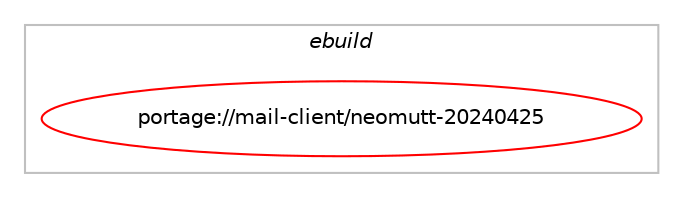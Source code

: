 digraph prolog {

# *************
# Graph options
# *************

newrank=true;
concentrate=true;
compound=true;
graph [rankdir=LR,fontname=Helvetica,fontsize=10,ranksep=1.5];#, ranksep=2.5, nodesep=0.2];
edge  [arrowhead=vee];
node  [fontname=Helvetica,fontsize=10];

# **********
# The ebuild
# **********

subgraph cluster_leftcol {
color=gray;
label=<<i>ebuild</i>>;
id [label="portage://mail-client/neomutt-20240425", color=red, width=4, href="../mail-client/neomutt-20240425.svg"];
}

# ****************
# The dependencies
# ****************

subgraph cluster_midcol {
color=gray;
label=<<i>dependencies</i>>;
subgraph cluster_compile {
fillcolor="#eeeeee";
style=filled;
label=<<i>compile</i>>;
# *** BEGIN UNKNOWN DEPENDENCY TYPE (TODO) ***
# id -> equal(use_conditional_group(positive,autocrypt,portage://mail-client/neomutt-20240425,[package_dependency(portage://mail-client/neomutt-20240425,install,no,dev-db,sqlite,greaterequal,[3,,,3],[],[])]))
# *** END UNKNOWN DEPENDENCY TYPE (TODO) ***

# *** BEGIN UNKNOWN DEPENDENCY TYPE (TODO) ***
# id -> equal(use_conditional_group(positive,berkdb,portage://mail-client/neomutt-20240425,[any_of_group([package_dependency(portage://mail-client/neomutt-20240425,install,no,sys-libs,db,none,[,,],[slot(6.0)],[]),package_dependency(portage://mail-client/neomutt-20240425,install,no,sys-libs,db,none,[,,],[slot(5.3)],[]),package_dependency(portage://mail-client/neomutt-20240425,install,no,sys-libs,db,none,[,,],[slot(4.8)],[])]),package_dependency(portage://mail-client/neomutt-20240425,install,no,sys-libs,db,smaller,[6.3,,,6.3],any_same_slot,[])]))
# *** END UNKNOWN DEPENDENCY TYPE (TODO) ***

# *** BEGIN UNKNOWN DEPENDENCY TYPE (TODO) ***
# id -> equal(use_conditional_group(positive,doc,portage://mail-client/neomutt-20240425,[package_dependency(portage://mail-client/neomutt-20240425,install,no,dev-libs,libxml2,none,[,,],[],[]),package_dependency(portage://mail-client/neomutt-20240425,install,no,dev-libs,libxslt,none,[,,],[],[]),package_dependency(portage://mail-client/neomutt-20240425,install,no,app-text,docbook-xsl-stylesheets,none,[,,],[],[]),any_of_group([package_dependency(portage://mail-client/neomutt-20240425,install,no,www-client,lynx,none,[,,],[],[]),package_dependency(portage://mail-client/neomutt-20240425,install,no,www-client,w3m,none,[,,],[],[]),package_dependency(portage://mail-client/neomutt-20240425,install,no,www-client,elinks,none,[,,],[],[])])]))
# *** END UNKNOWN DEPENDENCY TYPE (TODO) ***

# *** BEGIN UNKNOWN DEPENDENCY TYPE (TODO) ***
# id -> equal(use_conditional_group(positive,gdbm,portage://mail-client/neomutt-20240425,[package_dependency(portage://mail-client/neomutt-20240425,install,no,sys-libs,gdbm,none,[,,],any_same_slot,[])]))
# *** END UNKNOWN DEPENDENCY TYPE (TODO) ***

# *** BEGIN UNKNOWN DEPENDENCY TYPE (TODO) ***
# id -> equal(use_conditional_group(positive,gnutls,portage://mail-client/neomutt-20240425,[package_dependency(portage://mail-client/neomutt-20240425,install,no,net-libs,gnutls,greaterequal,[1.0.17,,,1.0.17],any_same_slot,[])]))
# *** END UNKNOWN DEPENDENCY TYPE (TODO) ***

# *** BEGIN UNKNOWN DEPENDENCY TYPE (TODO) ***
# id -> equal(use_conditional_group(positive,gpgme,portage://mail-client/neomutt-20240425,[package_dependency(portage://mail-client/neomutt-20240425,install,no,app-crypt,gpgme,greaterequal,[1.13.1,,,1.13.1],any_same_slot,[])]))
# *** END UNKNOWN DEPENDENCY TYPE (TODO) ***

# *** BEGIN UNKNOWN DEPENDENCY TYPE (TODO) ***
# id -> equal(use_conditional_group(positive,idn,portage://mail-client/neomutt-20240425,[package_dependency(portage://mail-client/neomutt-20240425,install,no,net-dns,libidn2,none,[,,],any_same_slot,[])]))
# *** END UNKNOWN DEPENDENCY TYPE (TODO) ***

# *** BEGIN UNKNOWN DEPENDENCY TYPE (TODO) ***
# id -> equal(use_conditional_group(positive,kerberos,portage://mail-client/neomutt-20240425,[package_dependency(portage://mail-client/neomutt-20240425,install,no,virtual,krb5,none,[,,],[],[])]))
# *** END UNKNOWN DEPENDENCY TYPE (TODO) ***

# *** BEGIN UNKNOWN DEPENDENCY TYPE (TODO) ***
# id -> equal(use_conditional_group(positive,kyotocabinet,portage://mail-client/neomutt-20240425,[package_dependency(portage://mail-client/neomutt-20240425,install,no,dev-db,kyotocabinet,none,[,,],[],[])]))
# *** END UNKNOWN DEPENDENCY TYPE (TODO) ***

# *** BEGIN UNKNOWN DEPENDENCY TYPE (TODO) ***
# id -> equal(use_conditional_group(positive,lmdb,portage://mail-client/neomutt-20240425,[package_dependency(portage://mail-client/neomutt-20240425,install,no,dev-db,lmdb,none,[,,],any_same_slot,[])]))
# *** END UNKNOWN DEPENDENCY TYPE (TODO) ***

# *** BEGIN UNKNOWN DEPENDENCY TYPE (TODO) ***
# id -> equal(use_conditional_group(positive,lz4,portage://mail-client/neomutt-20240425,[package_dependency(portage://mail-client/neomutt-20240425,install,no,app-arch,lz4,none,[,,],[],[])]))
# *** END UNKNOWN DEPENDENCY TYPE (TODO) ***

# *** BEGIN UNKNOWN DEPENDENCY TYPE (TODO) ***
# id -> equal(use_conditional_group(positive,nls,portage://mail-client/neomutt-20240425,[package_dependency(portage://mail-client/neomutt-20240425,install,no,virtual,libintl,none,[,,],[],[])]))
# *** END UNKNOWN DEPENDENCY TYPE (TODO) ***

# *** BEGIN UNKNOWN DEPENDENCY TYPE (TODO) ***
# id -> equal(use_conditional_group(positive,notmuch,portage://mail-client/neomutt-20240425,[package_dependency(portage://mail-client/neomutt-20240425,install,no,net-mail,notmuch,none,[,,],any_same_slot,[])]))
# *** END UNKNOWN DEPENDENCY TYPE (TODO) ***

# *** BEGIN UNKNOWN DEPENDENCY TYPE (TODO) ***
# id -> equal(use_conditional_group(positive,qdbm,portage://mail-client/neomutt-20240425,[package_dependency(portage://mail-client/neomutt-20240425,install,no,dev-db,qdbm,none,[,,],[],[])]))
# *** END UNKNOWN DEPENDENCY TYPE (TODO) ***

# *** BEGIN UNKNOWN DEPENDENCY TYPE (TODO) ***
# id -> equal(use_conditional_group(positive,sasl,portage://mail-client/neomutt-20240425,[package_dependency(portage://mail-client/neomutt-20240425,install,no,dev-libs,cyrus-sasl,greaterequal,[2,,,2],[],[])]))
# *** END UNKNOWN DEPENDENCY TYPE (TODO) ***

# *** BEGIN UNKNOWN DEPENDENCY TYPE (TODO) ***
# id -> equal(use_conditional_group(positive,ssl,portage://mail-client/neomutt-20240425,[package_dependency(portage://mail-client/neomutt-20240425,install,no,dev-libs,openssl,greaterequal,[1.0.2,u,,1.0.2u],[slot(0),equal],[])]))
# *** END UNKNOWN DEPENDENCY TYPE (TODO) ***

# *** BEGIN UNKNOWN DEPENDENCY TYPE (TODO) ***
# id -> equal(use_conditional_group(positive,tokyocabinet,portage://mail-client/neomutt-20240425,[package_dependency(portage://mail-client/neomutt-20240425,install,no,dev-db,tokyocabinet,none,[,,],[],[])]))
# *** END UNKNOWN DEPENDENCY TYPE (TODO) ***

# *** BEGIN UNKNOWN DEPENDENCY TYPE (TODO) ***
# id -> equal(use_conditional_group(positive,zlib,portage://mail-client/neomutt-20240425,[package_dependency(portage://mail-client/neomutt-20240425,install,no,sys-libs,zlib,none,[,,],[],[])]))
# *** END UNKNOWN DEPENDENCY TYPE (TODO) ***

# *** BEGIN UNKNOWN DEPENDENCY TYPE (TODO) ***
# id -> equal(use_conditional_group(positive,zstd,portage://mail-client/neomutt-20240425,[package_dependency(portage://mail-client/neomutt-20240425,install,no,app-arch,zstd,none,[,,],[],[])]))
# *** END UNKNOWN DEPENDENCY TYPE (TODO) ***

# *** BEGIN UNKNOWN DEPENDENCY TYPE (TODO) ***
# id -> equal(package_dependency(portage://mail-client/neomutt-20240425,install,no,app-misc,mime-types,none,[,,],[],[]))
# *** END UNKNOWN DEPENDENCY TYPE (TODO) ***

# *** BEGIN UNKNOWN DEPENDENCY TYPE (TODO) ***
# id -> equal(package_dependency(portage://mail-client/neomutt-20240425,install,no,dev-lang,tcl,none,[,,],any_same_slot,[]))
# *** END UNKNOWN DEPENDENCY TYPE (TODO) ***

# *** BEGIN UNKNOWN DEPENDENCY TYPE (TODO) ***
# id -> equal(package_dependency(portage://mail-client/neomutt-20240425,install,no,net-mail,mailbase,none,[,,],[],[]))
# *** END UNKNOWN DEPENDENCY TYPE (TODO) ***

}
subgraph cluster_compileandrun {
fillcolor="#eeeeee";
style=filled;
label=<<i>compile and run</i>>;
}
subgraph cluster_run {
fillcolor="#eeeeee";
style=filled;
label=<<i>run</i>>;
# *** BEGIN UNKNOWN DEPENDENCY TYPE (TODO) ***
# id -> equal(use_conditional_group(positive,autocrypt,portage://mail-client/neomutt-20240425,[package_dependency(portage://mail-client/neomutt-20240425,run,no,dev-db,sqlite,greaterequal,[3,,,3],[],[])]))
# *** END UNKNOWN DEPENDENCY TYPE (TODO) ***

# *** BEGIN UNKNOWN DEPENDENCY TYPE (TODO) ***
# id -> equal(use_conditional_group(positive,berkdb,portage://mail-client/neomutt-20240425,[any_of_group([package_dependency(portage://mail-client/neomutt-20240425,run,no,sys-libs,db,none,[,,],[slot(6.0)],[]),package_dependency(portage://mail-client/neomutt-20240425,run,no,sys-libs,db,none,[,,],[slot(5.3)],[]),package_dependency(portage://mail-client/neomutt-20240425,run,no,sys-libs,db,none,[,,],[slot(4.8)],[])]),package_dependency(portage://mail-client/neomutt-20240425,run,no,sys-libs,db,smaller,[6.3,,,6.3],any_same_slot,[])]))
# *** END UNKNOWN DEPENDENCY TYPE (TODO) ***

# *** BEGIN UNKNOWN DEPENDENCY TYPE (TODO) ***
# id -> equal(use_conditional_group(positive,gdbm,portage://mail-client/neomutt-20240425,[package_dependency(portage://mail-client/neomutt-20240425,run,no,sys-libs,gdbm,none,[,,],any_same_slot,[])]))
# *** END UNKNOWN DEPENDENCY TYPE (TODO) ***

# *** BEGIN UNKNOWN DEPENDENCY TYPE (TODO) ***
# id -> equal(use_conditional_group(positive,gnutls,portage://mail-client/neomutt-20240425,[package_dependency(portage://mail-client/neomutt-20240425,run,no,net-libs,gnutls,greaterequal,[1.0.17,,,1.0.17],any_same_slot,[])]))
# *** END UNKNOWN DEPENDENCY TYPE (TODO) ***

# *** BEGIN UNKNOWN DEPENDENCY TYPE (TODO) ***
# id -> equal(use_conditional_group(positive,gpgme,portage://mail-client/neomutt-20240425,[package_dependency(portage://mail-client/neomutt-20240425,run,no,app-crypt,gpgme,greaterequal,[1.13.1,,,1.13.1],any_same_slot,[])]))
# *** END UNKNOWN DEPENDENCY TYPE (TODO) ***

# *** BEGIN UNKNOWN DEPENDENCY TYPE (TODO) ***
# id -> equal(use_conditional_group(positive,idn,portage://mail-client/neomutt-20240425,[package_dependency(portage://mail-client/neomutt-20240425,run,no,net-dns,libidn2,none,[,,],any_same_slot,[])]))
# *** END UNKNOWN DEPENDENCY TYPE (TODO) ***

# *** BEGIN UNKNOWN DEPENDENCY TYPE (TODO) ***
# id -> equal(use_conditional_group(positive,kerberos,portage://mail-client/neomutt-20240425,[package_dependency(portage://mail-client/neomutt-20240425,run,no,virtual,krb5,none,[,,],[],[])]))
# *** END UNKNOWN DEPENDENCY TYPE (TODO) ***

# *** BEGIN UNKNOWN DEPENDENCY TYPE (TODO) ***
# id -> equal(use_conditional_group(positive,kyotocabinet,portage://mail-client/neomutt-20240425,[package_dependency(portage://mail-client/neomutt-20240425,run,no,dev-db,kyotocabinet,none,[,,],[],[])]))
# *** END UNKNOWN DEPENDENCY TYPE (TODO) ***

# *** BEGIN UNKNOWN DEPENDENCY TYPE (TODO) ***
# id -> equal(use_conditional_group(positive,lmdb,portage://mail-client/neomutt-20240425,[package_dependency(portage://mail-client/neomutt-20240425,run,no,dev-db,lmdb,none,[,,],any_same_slot,[])]))
# *** END UNKNOWN DEPENDENCY TYPE (TODO) ***

# *** BEGIN UNKNOWN DEPENDENCY TYPE (TODO) ***
# id -> equal(use_conditional_group(positive,lz4,portage://mail-client/neomutt-20240425,[package_dependency(portage://mail-client/neomutt-20240425,run,no,app-arch,lz4,none,[,,],[],[])]))
# *** END UNKNOWN DEPENDENCY TYPE (TODO) ***

# *** BEGIN UNKNOWN DEPENDENCY TYPE (TODO) ***
# id -> equal(use_conditional_group(positive,nls,portage://mail-client/neomutt-20240425,[package_dependency(portage://mail-client/neomutt-20240425,run,no,virtual,libintl,none,[,,],[],[])]))
# *** END UNKNOWN DEPENDENCY TYPE (TODO) ***

# *** BEGIN UNKNOWN DEPENDENCY TYPE (TODO) ***
# id -> equal(use_conditional_group(positive,notmuch,portage://mail-client/neomutt-20240425,[package_dependency(portage://mail-client/neomutt-20240425,run,no,net-mail,notmuch,none,[,,],any_same_slot,[])]))
# *** END UNKNOWN DEPENDENCY TYPE (TODO) ***

# *** BEGIN UNKNOWN DEPENDENCY TYPE (TODO) ***
# id -> equal(use_conditional_group(positive,qdbm,portage://mail-client/neomutt-20240425,[package_dependency(portage://mail-client/neomutt-20240425,run,no,dev-db,qdbm,none,[,,],[],[])]))
# *** END UNKNOWN DEPENDENCY TYPE (TODO) ***

# *** BEGIN UNKNOWN DEPENDENCY TYPE (TODO) ***
# id -> equal(use_conditional_group(positive,sasl,portage://mail-client/neomutt-20240425,[package_dependency(portage://mail-client/neomutt-20240425,run,no,dev-libs,cyrus-sasl,greaterequal,[2,,,2],[],[])]))
# *** END UNKNOWN DEPENDENCY TYPE (TODO) ***

# *** BEGIN UNKNOWN DEPENDENCY TYPE (TODO) ***
# id -> equal(use_conditional_group(positive,selinux,portage://mail-client/neomutt-20240425,[package_dependency(portage://mail-client/neomutt-20240425,run,no,sec-policy,selinux-mutt,none,[,,],[],[])]))
# *** END UNKNOWN DEPENDENCY TYPE (TODO) ***

# *** BEGIN UNKNOWN DEPENDENCY TYPE (TODO) ***
# id -> equal(use_conditional_group(positive,ssl,portage://mail-client/neomutt-20240425,[package_dependency(portage://mail-client/neomutt-20240425,run,no,dev-libs,openssl,greaterequal,[1.0.2,u,,1.0.2u],[slot(0),equal],[])]))
# *** END UNKNOWN DEPENDENCY TYPE (TODO) ***

# *** BEGIN UNKNOWN DEPENDENCY TYPE (TODO) ***
# id -> equal(use_conditional_group(positive,tokyocabinet,portage://mail-client/neomutt-20240425,[package_dependency(portage://mail-client/neomutt-20240425,run,no,dev-db,tokyocabinet,none,[,,],[],[])]))
# *** END UNKNOWN DEPENDENCY TYPE (TODO) ***

# *** BEGIN UNKNOWN DEPENDENCY TYPE (TODO) ***
# id -> equal(use_conditional_group(positive,zlib,portage://mail-client/neomutt-20240425,[package_dependency(portage://mail-client/neomutt-20240425,run,no,sys-libs,zlib,none,[,,],[],[])]))
# *** END UNKNOWN DEPENDENCY TYPE (TODO) ***

# *** BEGIN UNKNOWN DEPENDENCY TYPE (TODO) ***
# id -> equal(use_conditional_group(positive,zstd,portage://mail-client/neomutt-20240425,[package_dependency(portage://mail-client/neomutt-20240425,run,no,app-arch,zstd,none,[,,],[],[])]))
# *** END UNKNOWN DEPENDENCY TYPE (TODO) ***

# *** BEGIN UNKNOWN DEPENDENCY TYPE (TODO) ***
# id -> equal(package_dependency(portage://mail-client/neomutt-20240425,run,no,app-misc,mime-types,none,[,,],[],[]))
# *** END UNKNOWN DEPENDENCY TYPE (TODO) ***

}
}

# **************
# The candidates
# **************

subgraph cluster_choices {
rank=same;
color=gray;
label=<<i>candidates</i>>;

}

}
